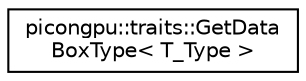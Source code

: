 digraph "Graphical Class Hierarchy"
{
 // LATEX_PDF_SIZE
  edge [fontname="Helvetica",fontsize="10",labelfontname="Helvetica",labelfontsize="10"];
  node [fontname="Helvetica",fontsize="10",shape=record];
  rankdir="LR";
  Node0 [label="picongpu::traits::GetData\lBoxType\< T_Type \>",height=0.2,width=0.4,color="black", fillcolor="white", style="filled",URL="$structpicongpu_1_1traits_1_1_get_data_box_type.html",tooltip="Get data box type of a buffer."];
}
